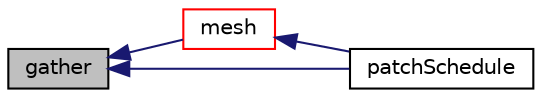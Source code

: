 digraph "gather"
{
  bgcolor="transparent";
  edge [fontname="Helvetica",fontsize="10",labelfontname="Helvetica",labelfontsize="10"];
  node [fontname="Helvetica",fontsize="10",shape=record];
  rankdir="LR";
  Node1 [label="gather",height=0.2,width=0.4,color="black", fillcolor="grey75", style="filled", fontcolor="black"];
  Node1 -> Node2 [dir="back",color="midnightblue",fontsize="10",style="solid",fontname="Helvetica"];
  Node2 [label="mesh",height=0.2,width=0.4,color="red",URL="$a01285.html#a9c4639b7b258f78d7ce0096917642bbd",tooltip="Select either mesh0 (meshI is 0) or otherMeshes[meshI-1]. "];
  Node2 -> Node3 [dir="back",color="midnightblue",fontsize="10",style="solid",fontname="Helvetica"];
  Node3 [label="patchSchedule",height=0.2,width=0.4,color="black",URL="$a01285.html#a71c3bcba066ac8f2a8fc033ea4204dab",tooltip="Return patch evaluation schedule. "];
  Node1 -> Node3 [dir="back",color="midnightblue",fontsize="10",style="solid",fontname="Helvetica"];
}
